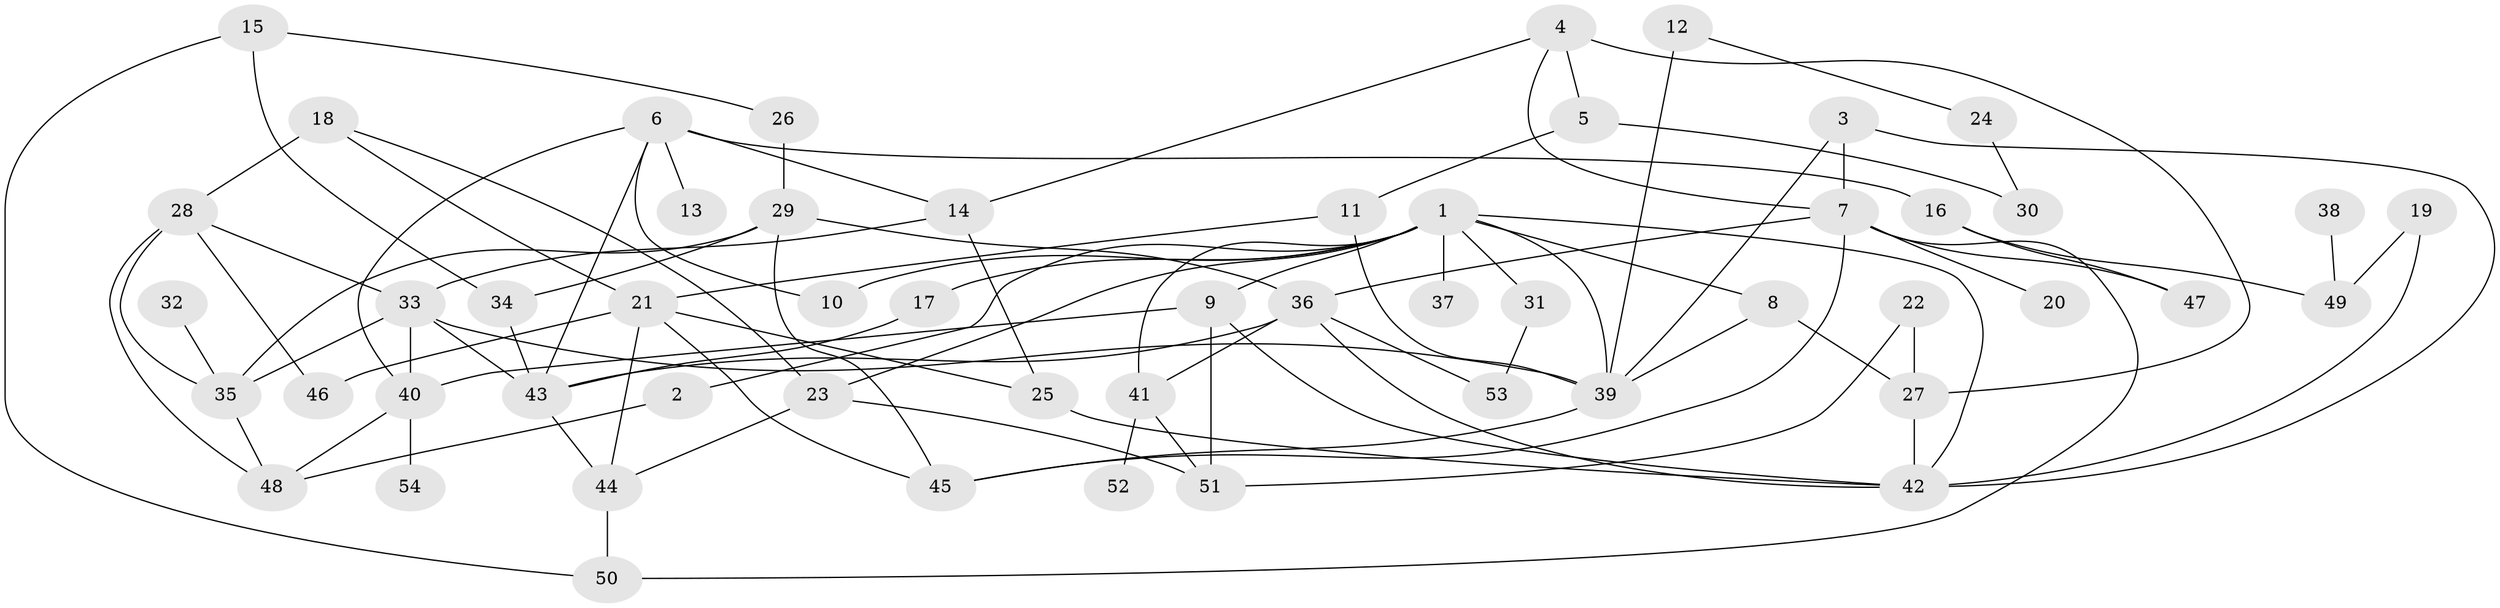 // original degree distribution, {9: 0.009259259259259259, 6: 0.027777777777777776, 3: 0.2777777777777778, 5: 0.07407407407407407, 1: 0.2037037037037037, 4: 0.12037037037037036, 7: 0.009259259259259259, 2: 0.2777777777777778}
// Generated by graph-tools (version 1.1) at 2025/25/03/09/25 03:25:29]
// undirected, 54 vertices, 94 edges
graph export_dot {
graph [start="1"]
  node [color=gray90,style=filled];
  1;
  2;
  3;
  4;
  5;
  6;
  7;
  8;
  9;
  10;
  11;
  12;
  13;
  14;
  15;
  16;
  17;
  18;
  19;
  20;
  21;
  22;
  23;
  24;
  25;
  26;
  27;
  28;
  29;
  30;
  31;
  32;
  33;
  34;
  35;
  36;
  37;
  38;
  39;
  40;
  41;
  42;
  43;
  44;
  45;
  46;
  47;
  48;
  49;
  50;
  51;
  52;
  53;
  54;
  1 -- 2 [weight=1.0];
  1 -- 8 [weight=1.0];
  1 -- 9 [weight=1.0];
  1 -- 10 [weight=1.0];
  1 -- 17 [weight=1.0];
  1 -- 23 [weight=1.0];
  1 -- 31 [weight=1.0];
  1 -- 37 [weight=2.0];
  1 -- 39 [weight=1.0];
  1 -- 41 [weight=1.0];
  1 -- 42 [weight=1.0];
  2 -- 48 [weight=1.0];
  3 -- 7 [weight=1.0];
  3 -- 39 [weight=1.0];
  3 -- 42 [weight=1.0];
  4 -- 5 [weight=1.0];
  4 -- 7 [weight=1.0];
  4 -- 14 [weight=1.0];
  4 -- 27 [weight=1.0];
  5 -- 11 [weight=1.0];
  5 -- 30 [weight=1.0];
  6 -- 10 [weight=1.0];
  6 -- 13 [weight=1.0];
  6 -- 14 [weight=1.0];
  6 -- 16 [weight=1.0];
  6 -- 40 [weight=1.0];
  6 -- 43 [weight=1.0];
  7 -- 20 [weight=1.0];
  7 -- 36 [weight=1.0];
  7 -- 45 [weight=1.0];
  7 -- 47 [weight=1.0];
  7 -- 50 [weight=1.0];
  8 -- 27 [weight=1.0];
  8 -- 39 [weight=1.0];
  9 -- 40 [weight=1.0];
  9 -- 42 [weight=1.0];
  9 -- 51 [weight=1.0];
  11 -- 21 [weight=1.0];
  11 -- 39 [weight=1.0];
  12 -- 24 [weight=1.0];
  12 -- 39 [weight=1.0];
  14 -- 25 [weight=1.0];
  14 -- 33 [weight=1.0];
  15 -- 26 [weight=1.0];
  15 -- 34 [weight=1.0];
  15 -- 50 [weight=1.0];
  16 -- 47 [weight=1.0];
  16 -- 49 [weight=1.0];
  17 -- 43 [weight=1.0];
  18 -- 21 [weight=1.0];
  18 -- 23 [weight=1.0];
  18 -- 28 [weight=1.0];
  19 -- 42 [weight=1.0];
  19 -- 49 [weight=1.0];
  21 -- 25 [weight=1.0];
  21 -- 44 [weight=1.0];
  21 -- 45 [weight=1.0];
  21 -- 46 [weight=1.0];
  22 -- 27 [weight=1.0];
  22 -- 51 [weight=1.0];
  23 -- 44 [weight=1.0];
  23 -- 51 [weight=1.0];
  24 -- 30 [weight=1.0];
  25 -- 42 [weight=1.0];
  26 -- 29 [weight=1.0];
  27 -- 42 [weight=1.0];
  28 -- 33 [weight=1.0];
  28 -- 35 [weight=1.0];
  28 -- 46 [weight=1.0];
  28 -- 48 [weight=1.0];
  29 -- 34 [weight=1.0];
  29 -- 35 [weight=1.0];
  29 -- 36 [weight=1.0];
  29 -- 45 [weight=1.0];
  31 -- 53 [weight=1.0];
  32 -- 35 [weight=1.0];
  33 -- 35 [weight=1.0];
  33 -- 39 [weight=1.0];
  33 -- 40 [weight=1.0];
  33 -- 43 [weight=1.0];
  34 -- 43 [weight=1.0];
  35 -- 48 [weight=1.0];
  36 -- 41 [weight=1.0];
  36 -- 42 [weight=1.0];
  36 -- 43 [weight=1.0];
  36 -- 53 [weight=1.0];
  38 -- 49 [weight=1.0];
  39 -- 45 [weight=1.0];
  40 -- 48 [weight=1.0];
  40 -- 54 [weight=1.0];
  41 -- 51 [weight=1.0];
  41 -- 52 [weight=1.0];
  43 -- 44 [weight=1.0];
  44 -- 50 [weight=1.0];
}
